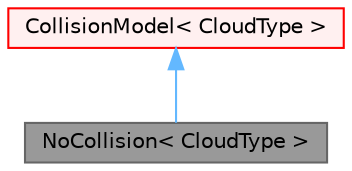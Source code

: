 digraph "NoCollision&lt; CloudType &gt;"
{
 // LATEX_PDF_SIZE
  bgcolor="transparent";
  edge [fontname=Helvetica,fontsize=10,labelfontname=Helvetica,labelfontsize=10];
  node [fontname=Helvetica,fontsize=10,shape=box,height=0.2,width=0.4];
  Node1 [id="Node000001",label="NoCollision\< CloudType \>",height=0.2,width=0.4,color="gray40", fillcolor="grey60", style="filled", fontcolor="black",tooltip="Place holder for 'none' option."];
  Node2 -> Node1 [id="edge1_Node000001_Node000002",dir="back",color="steelblue1",style="solid",tooltip=" "];
  Node2 [id="Node000002",label="CollisionModel\< CloudType \>",height=0.2,width=0.4,color="red", fillcolor="#FFF0F0", style="filled",URL="$classFoam_1_1CollisionModel.html",tooltip="Templated collision model class."];
}
